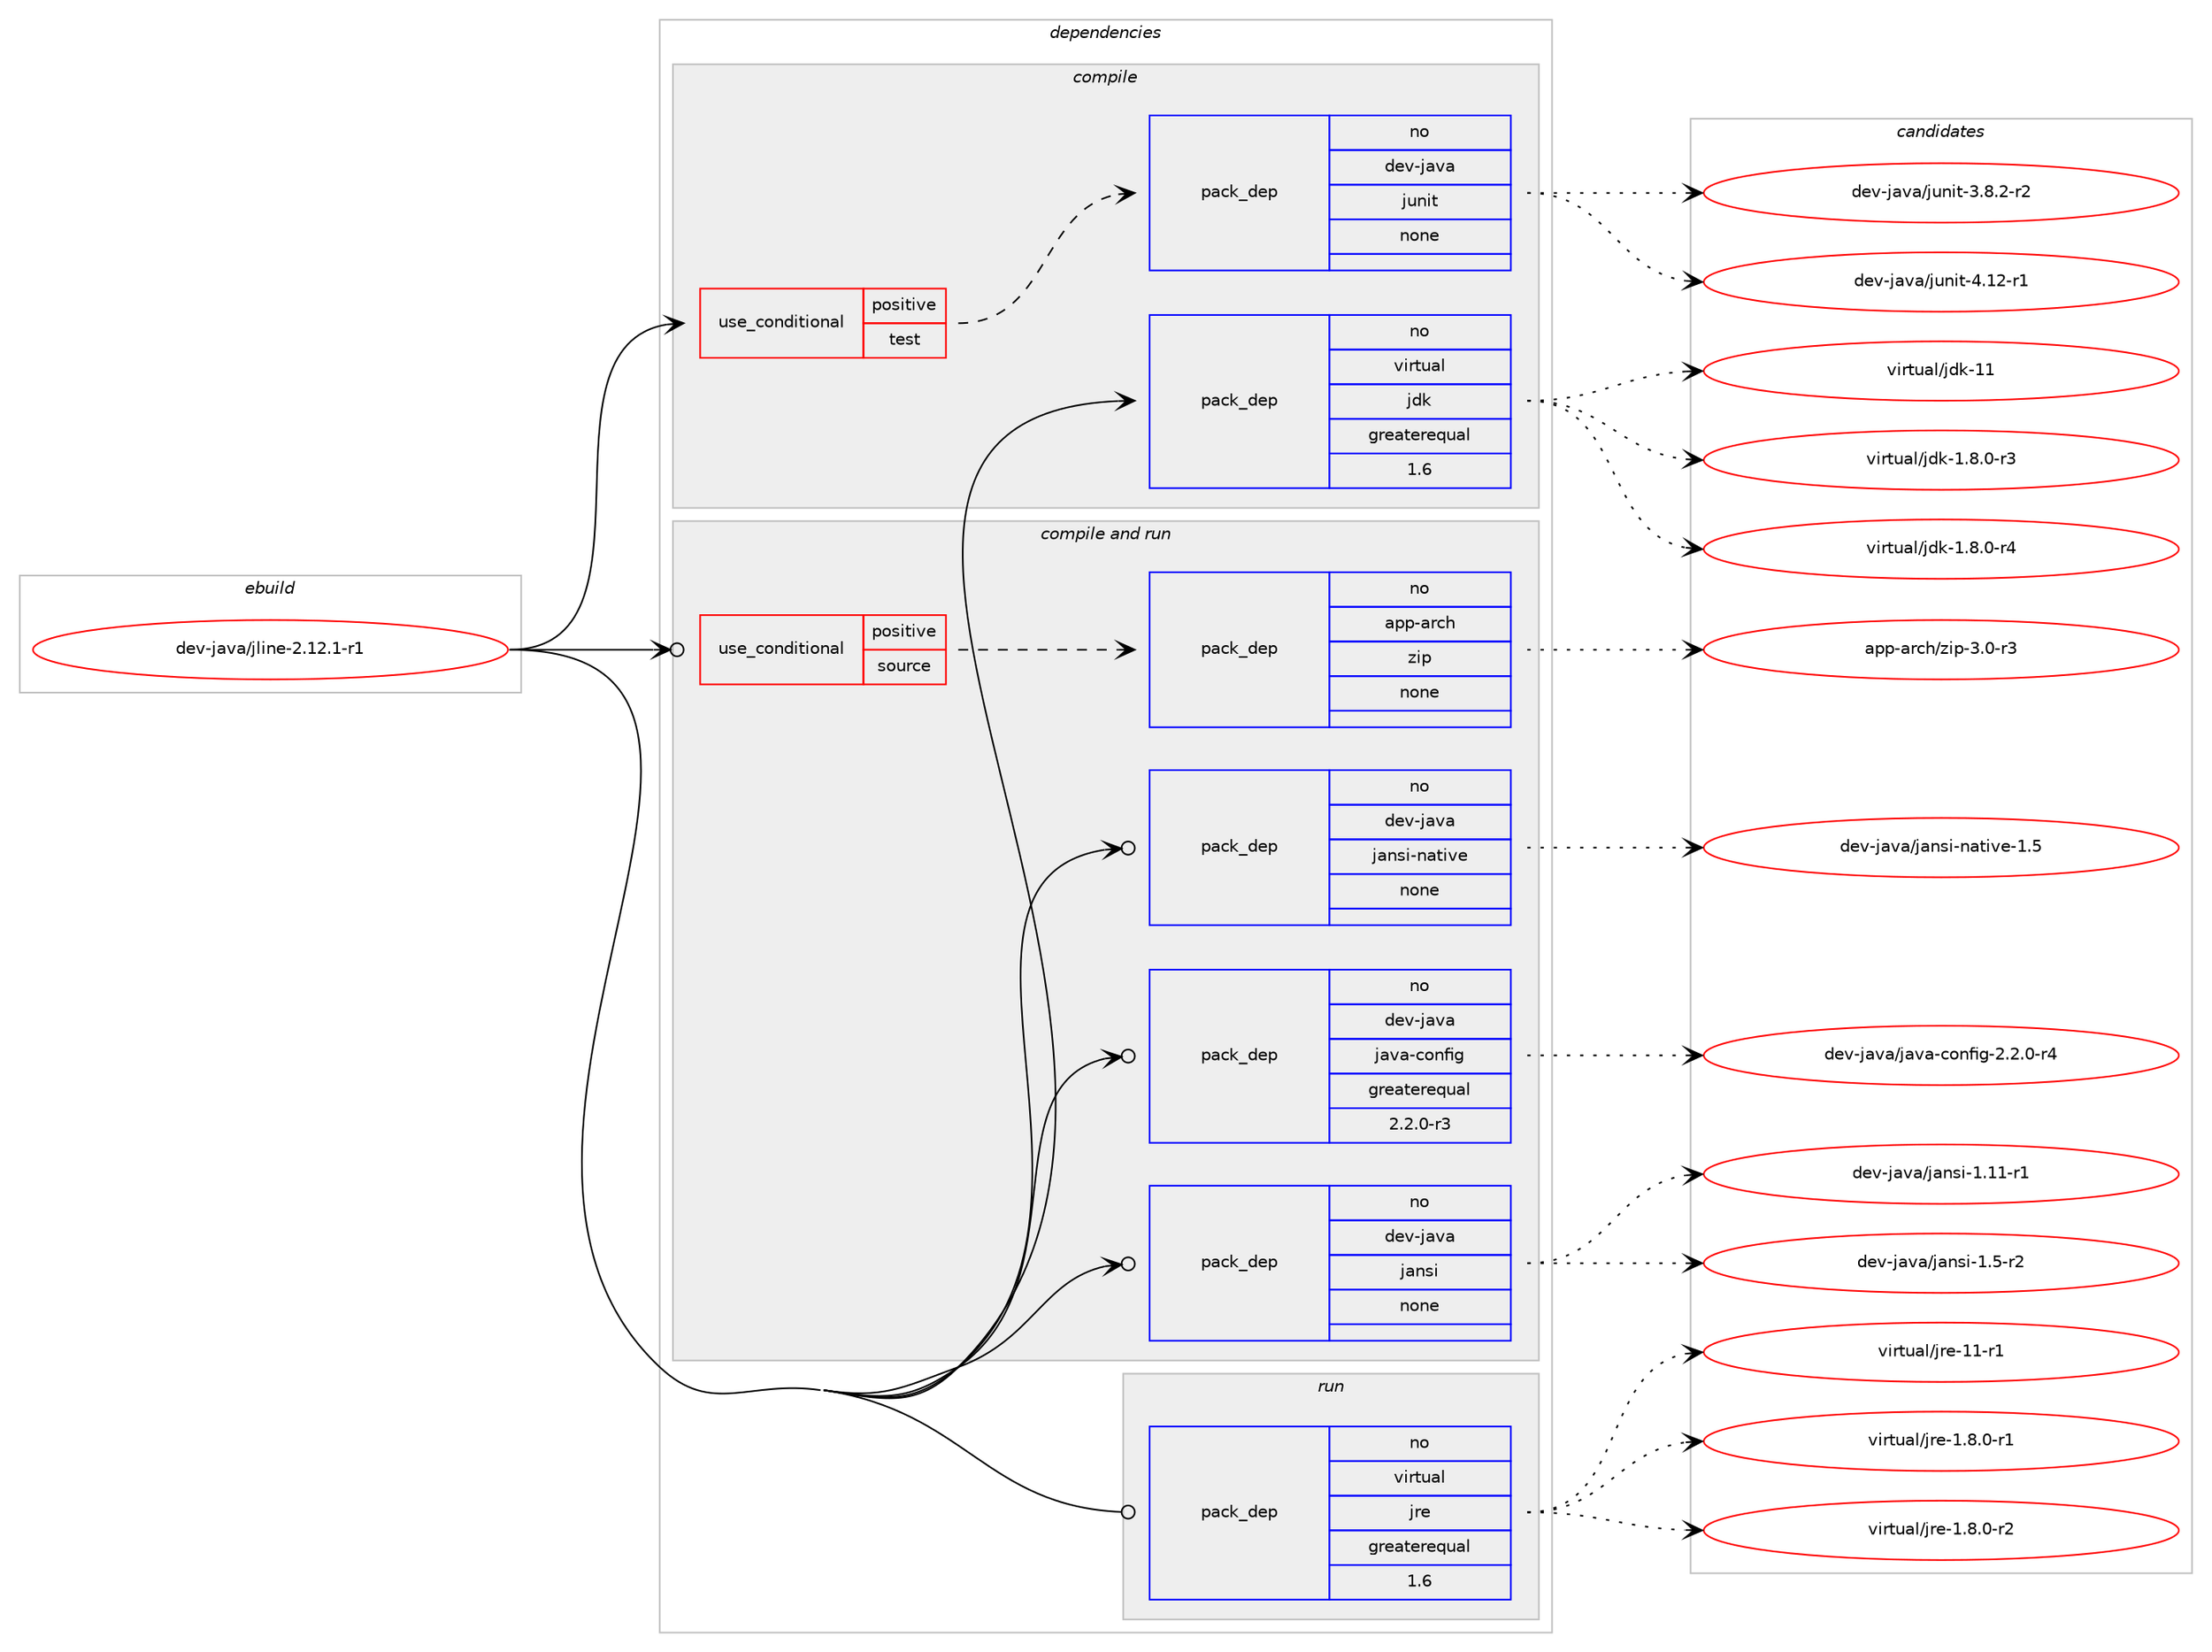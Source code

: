 digraph prolog {

# *************
# Graph options
# *************

newrank=true;
concentrate=true;
compound=true;
graph [rankdir=LR,fontname=Helvetica,fontsize=10,ranksep=1.5];#, ranksep=2.5, nodesep=0.2];
edge  [arrowhead=vee];
node  [fontname=Helvetica,fontsize=10];

# **********
# The ebuild
# **********

subgraph cluster_leftcol {
color=gray;
rank=same;
label=<<i>ebuild</i>>;
id [label="dev-java/jline-2.12.1-r1", color=red, width=4, href="../dev-java/jline-2.12.1-r1.svg"];
}

# ****************
# The dependencies
# ****************

subgraph cluster_midcol {
color=gray;
label=<<i>dependencies</i>>;
subgraph cluster_compile {
fillcolor="#eeeeee";
style=filled;
label=<<i>compile</i>>;
subgraph cond129082 {
dependency554236 [label=<<TABLE BORDER="0" CELLBORDER="1" CELLSPACING="0" CELLPADDING="4"><TR><TD ROWSPAN="3" CELLPADDING="10">use_conditional</TD></TR><TR><TD>positive</TD></TR><TR><TD>test</TD></TR></TABLE>>, shape=none, color=red];
subgraph pack413976 {
dependency554237 [label=<<TABLE BORDER="0" CELLBORDER="1" CELLSPACING="0" CELLPADDING="4" WIDTH="220"><TR><TD ROWSPAN="6" CELLPADDING="30">pack_dep</TD></TR><TR><TD WIDTH="110">no</TD></TR><TR><TD>dev-java</TD></TR><TR><TD>junit</TD></TR><TR><TD>none</TD></TR><TR><TD></TD></TR></TABLE>>, shape=none, color=blue];
}
dependency554236:e -> dependency554237:w [weight=20,style="dashed",arrowhead="vee"];
}
id:e -> dependency554236:w [weight=20,style="solid",arrowhead="vee"];
subgraph pack413977 {
dependency554238 [label=<<TABLE BORDER="0" CELLBORDER="1" CELLSPACING="0" CELLPADDING="4" WIDTH="220"><TR><TD ROWSPAN="6" CELLPADDING="30">pack_dep</TD></TR><TR><TD WIDTH="110">no</TD></TR><TR><TD>virtual</TD></TR><TR><TD>jdk</TD></TR><TR><TD>greaterequal</TD></TR><TR><TD>1.6</TD></TR></TABLE>>, shape=none, color=blue];
}
id:e -> dependency554238:w [weight=20,style="solid",arrowhead="vee"];
}
subgraph cluster_compileandrun {
fillcolor="#eeeeee";
style=filled;
label=<<i>compile and run</i>>;
subgraph cond129083 {
dependency554239 [label=<<TABLE BORDER="0" CELLBORDER="1" CELLSPACING="0" CELLPADDING="4"><TR><TD ROWSPAN="3" CELLPADDING="10">use_conditional</TD></TR><TR><TD>positive</TD></TR><TR><TD>source</TD></TR></TABLE>>, shape=none, color=red];
subgraph pack413978 {
dependency554240 [label=<<TABLE BORDER="0" CELLBORDER="1" CELLSPACING="0" CELLPADDING="4" WIDTH="220"><TR><TD ROWSPAN="6" CELLPADDING="30">pack_dep</TD></TR><TR><TD WIDTH="110">no</TD></TR><TR><TD>app-arch</TD></TR><TR><TD>zip</TD></TR><TR><TD>none</TD></TR><TR><TD></TD></TR></TABLE>>, shape=none, color=blue];
}
dependency554239:e -> dependency554240:w [weight=20,style="dashed",arrowhead="vee"];
}
id:e -> dependency554239:w [weight=20,style="solid",arrowhead="odotvee"];
subgraph pack413979 {
dependency554241 [label=<<TABLE BORDER="0" CELLBORDER="1" CELLSPACING="0" CELLPADDING="4" WIDTH="220"><TR><TD ROWSPAN="6" CELLPADDING="30">pack_dep</TD></TR><TR><TD WIDTH="110">no</TD></TR><TR><TD>dev-java</TD></TR><TR><TD>jansi</TD></TR><TR><TD>none</TD></TR><TR><TD></TD></TR></TABLE>>, shape=none, color=blue];
}
id:e -> dependency554241:w [weight=20,style="solid",arrowhead="odotvee"];
subgraph pack413980 {
dependency554242 [label=<<TABLE BORDER="0" CELLBORDER="1" CELLSPACING="0" CELLPADDING="4" WIDTH="220"><TR><TD ROWSPAN="6" CELLPADDING="30">pack_dep</TD></TR><TR><TD WIDTH="110">no</TD></TR><TR><TD>dev-java</TD></TR><TR><TD>jansi-native</TD></TR><TR><TD>none</TD></TR><TR><TD></TD></TR></TABLE>>, shape=none, color=blue];
}
id:e -> dependency554242:w [weight=20,style="solid",arrowhead="odotvee"];
subgraph pack413981 {
dependency554243 [label=<<TABLE BORDER="0" CELLBORDER="1" CELLSPACING="0" CELLPADDING="4" WIDTH="220"><TR><TD ROWSPAN="6" CELLPADDING="30">pack_dep</TD></TR><TR><TD WIDTH="110">no</TD></TR><TR><TD>dev-java</TD></TR><TR><TD>java-config</TD></TR><TR><TD>greaterequal</TD></TR><TR><TD>2.2.0-r3</TD></TR></TABLE>>, shape=none, color=blue];
}
id:e -> dependency554243:w [weight=20,style="solid",arrowhead="odotvee"];
}
subgraph cluster_run {
fillcolor="#eeeeee";
style=filled;
label=<<i>run</i>>;
subgraph pack413982 {
dependency554244 [label=<<TABLE BORDER="0" CELLBORDER="1" CELLSPACING="0" CELLPADDING="4" WIDTH="220"><TR><TD ROWSPAN="6" CELLPADDING="30">pack_dep</TD></TR><TR><TD WIDTH="110">no</TD></TR><TR><TD>virtual</TD></TR><TR><TD>jre</TD></TR><TR><TD>greaterequal</TD></TR><TR><TD>1.6</TD></TR></TABLE>>, shape=none, color=blue];
}
id:e -> dependency554244:w [weight=20,style="solid",arrowhead="odot"];
}
}

# **************
# The candidates
# **************

subgraph cluster_choices {
rank=same;
color=gray;
label=<<i>candidates</i>>;

subgraph choice413976 {
color=black;
nodesep=1;
choice100101118451069711897471061171101051164551465646504511450 [label="dev-java/junit-3.8.2-r2", color=red, width=4,href="../dev-java/junit-3.8.2-r2.svg"];
choice1001011184510697118974710611711010511645524649504511449 [label="dev-java/junit-4.12-r1", color=red, width=4,href="../dev-java/junit-4.12-r1.svg"];
dependency554237:e -> choice100101118451069711897471061171101051164551465646504511450:w [style=dotted,weight="100"];
dependency554237:e -> choice1001011184510697118974710611711010511645524649504511449:w [style=dotted,weight="100"];
}
subgraph choice413977 {
color=black;
nodesep=1;
choice11810511411611797108471061001074549465646484511451 [label="virtual/jdk-1.8.0-r3", color=red, width=4,href="../virtual/jdk-1.8.0-r3.svg"];
choice11810511411611797108471061001074549465646484511452 [label="virtual/jdk-1.8.0-r4", color=red, width=4,href="../virtual/jdk-1.8.0-r4.svg"];
choice1181051141161179710847106100107454949 [label="virtual/jdk-11", color=red, width=4,href="../virtual/jdk-11.svg"];
dependency554238:e -> choice11810511411611797108471061001074549465646484511451:w [style=dotted,weight="100"];
dependency554238:e -> choice11810511411611797108471061001074549465646484511452:w [style=dotted,weight="100"];
dependency554238:e -> choice1181051141161179710847106100107454949:w [style=dotted,weight="100"];
}
subgraph choice413978 {
color=black;
nodesep=1;
choice9711211245971149910447122105112455146484511451 [label="app-arch/zip-3.0-r3", color=red, width=4,href="../app-arch/zip-3.0-r3.svg"];
dependency554240:e -> choice9711211245971149910447122105112455146484511451:w [style=dotted,weight="100"];
}
subgraph choice413979 {
color=black;
nodesep=1;
choice100101118451069711897471069711011510545494649494511449 [label="dev-java/jansi-1.11-r1", color=red, width=4,href="../dev-java/jansi-1.11-r1.svg"];
choice1001011184510697118974710697110115105454946534511450 [label="dev-java/jansi-1.5-r2", color=red, width=4,href="../dev-java/jansi-1.5-r2.svg"];
dependency554241:e -> choice100101118451069711897471069711011510545494649494511449:w [style=dotted,weight="100"];
dependency554241:e -> choice1001011184510697118974710697110115105454946534511450:w [style=dotted,weight="100"];
}
subgraph choice413980 {
color=black;
nodesep=1;
choice1001011184510697118974710697110115105451109711610511810145494653 [label="dev-java/jansi-native-1.5", color=red, width=4,href="../dev-java/jansi-native-1.5.svg"];
dependency554242:e -> choice1001011184510697118974710697110115105451109711610511810145494653:w [style=dotted,weight="100"];
}
subgraph choice413981 {
color=black;
nodesep=1;
choice10010111845106971189747106971189745991111101021051034550465046484511452 [label="dev-java/java-config-2.2.0-r4", color=red, width=4,href="../dev-java/java-config-2.2.0-r4.svg"];
dependency554243:e -> choice10010111845106971189747106971189745991111101021051034550465046484511452:w [style=dotted,weight="100"];
}
subgraph choice413982 {
color=black;
nodesep=1;
choice11810511411611797108471061141014549465646484511449 [label="virtual/jre-1.8.0-r1", color=red, width=4,href="../virtual/jre-1.8.0-r1.svg"];
choice11810511411611797108471061141014549465646484511450 [label="virtual/jre-1.8.0-r2", color=red, width=4,href="../virtual/jre-1.8.0-r2.svg"];
choice11810511411611797108471061141014549494511449 [label="virtual/jre-11-r1", color=red, width=4,href="../virtual/jre-11-r1.svg"];
dependency554244:e -> choice11810511411611797108471061141014549465646484511449:w [style=dotted,weight="100"];
dependency554244:e -> choice11810511411611797108471061141014549465646484511450:w [style=dotted,weight="100"];
dependency554244:e -> choice11810511411611797108471061141014549494511449:w [style=dotted,weight="100"];
}
}

}
